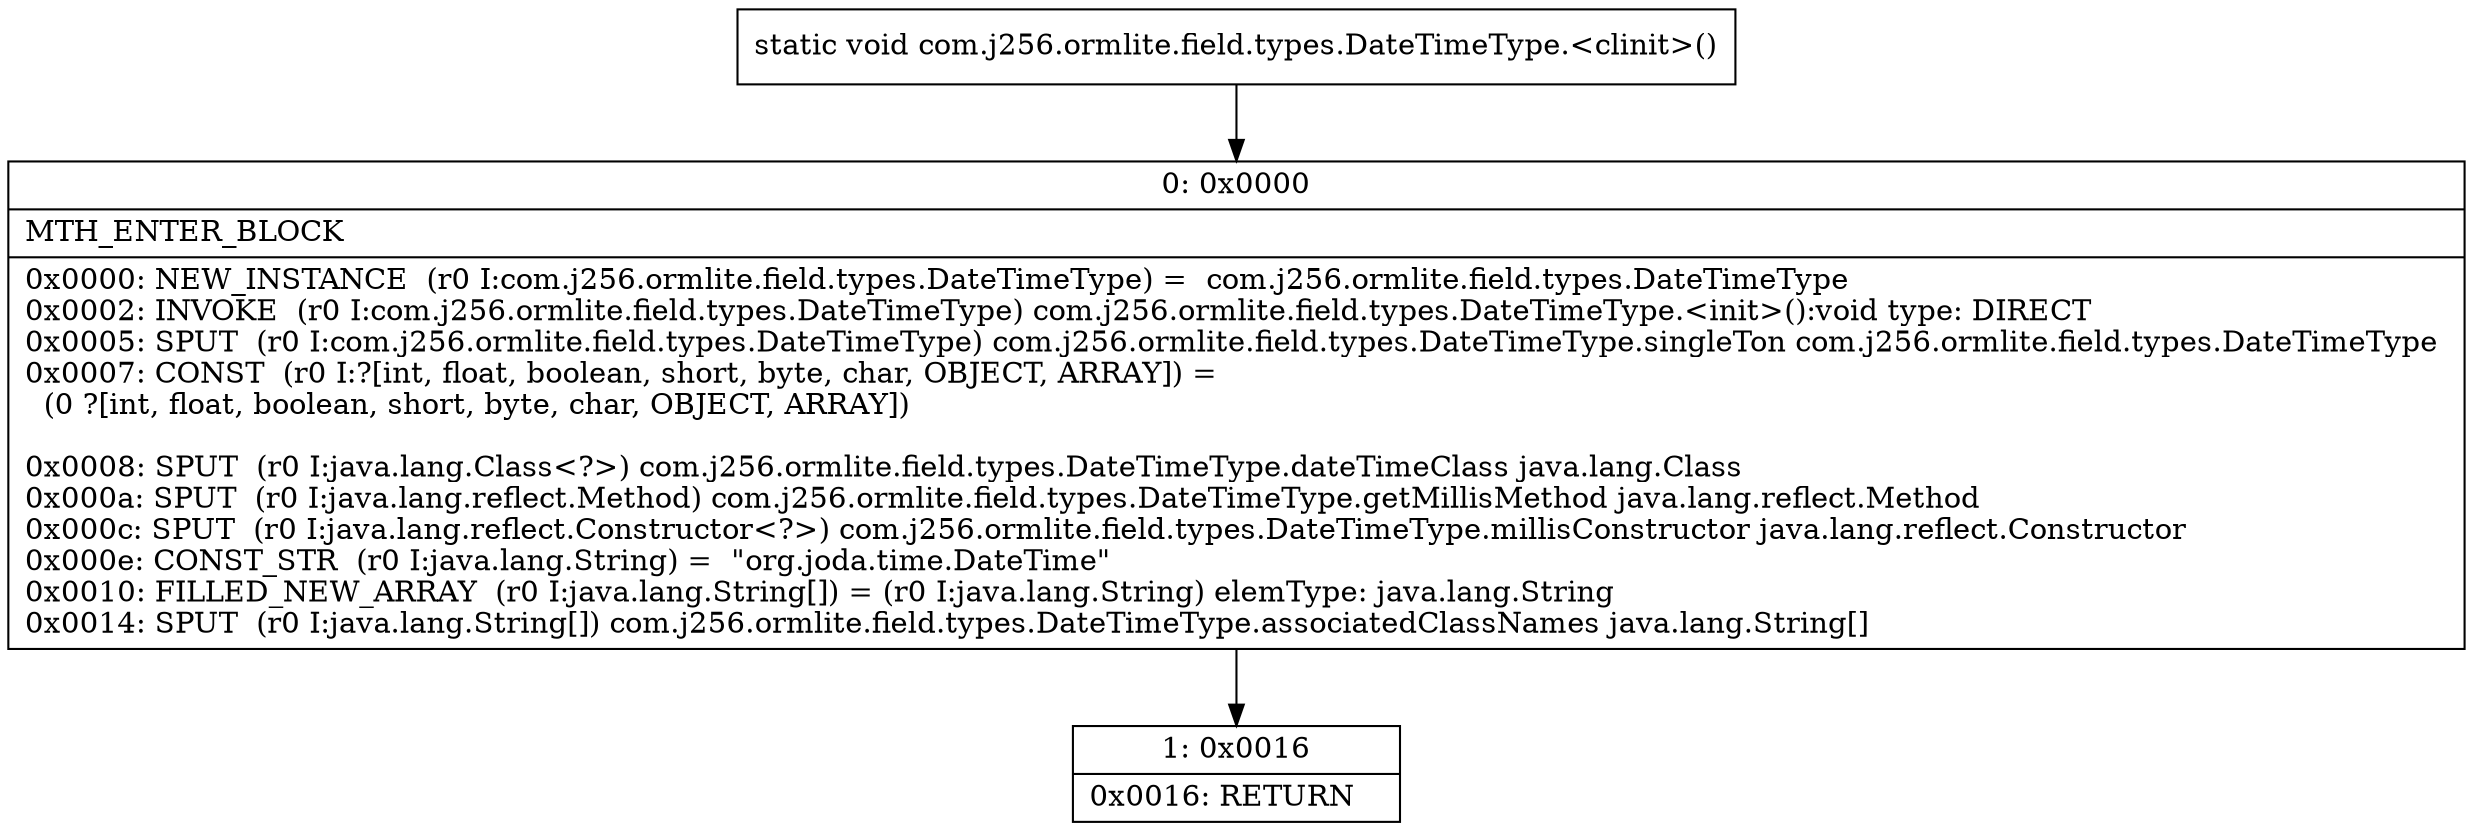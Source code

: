 digraph "CFG forcom.j256.ormlite.field.types.DateTimeType.\<clinit\>()V" {
Node_0 [shape=record,label="{0\:\ 0x0000|MTH_ENTER_BLOCK\l|0x0000: NEW_INSTANCE  (r0 I:com.j256.ormlite.field.types.DateTimeType) =  com.j256.ormlite.field.types.DateTimeType \l0x0002: INVOKE  (r0 I:com.j256.ormlite.field.types.DateTimeType) com.j256.ormlite.field.types.DateTimeType.\<init\>():void type: DIRECT \l0x0005: SPUT  (r0 I:com.j256.ormlite.field.types.DateTimeType) com.j256.ormlite.field.types.DateTimeType.singleTon com.j256.ormlite.field.types.DateTimeType \l0x0007: CONST  (r0 I:?[int, float, boolean, short, byte, char, OBJECT, ARRAY]) = \l  (0 ?[int, float, boolean, short, byte, char, OBJECT, ARRAY])\l \l0x0008: SPUT  (r0 I:java.lang.Class\<?\>) com.j256.ormlite.field.types.DateTimeType.dateTimeClass java.lang.Class \l0x000a: SPUT  (r0 I:java.lang.reflect.Method) com.j256.ormlite.field.types.DateTimeType.getMillisMethod java.lang.reflect.Method \l0x000c: SPUT  (r0 I:java.lang.reflect.Constructor\<?\>) com.j256.ormlite.field.types.DateTimeType.millisConstructor java.lang.reflect.Constructor \l0x000e: CONST_STR  (r0 I:java.lang.String) =  \"org.joda.time.DateTime\" \l0x0010: FILLED_NEW_ARRAY  (r0 I:java.lang.String[]) = (r0 I:java.lang.String) elemType: java.lang.String \l0x0014: SPUT  (r0 I:java.lang.String[]) com.j256.ormlite.field.types.DateTimeType.associatedClassNames java.lang.String[] \l}"];
Node_1 [shape=record,label="{1\:\ 0x0016|0x0016: RETURN   \l}"];
MethodNode[shape=record,label="{static void com.j256.ormlite.field.types.DateTimeType.\<clinit\>() }"];
MethodNode -> Node_0;
Node_0 -> Node_1;
}

